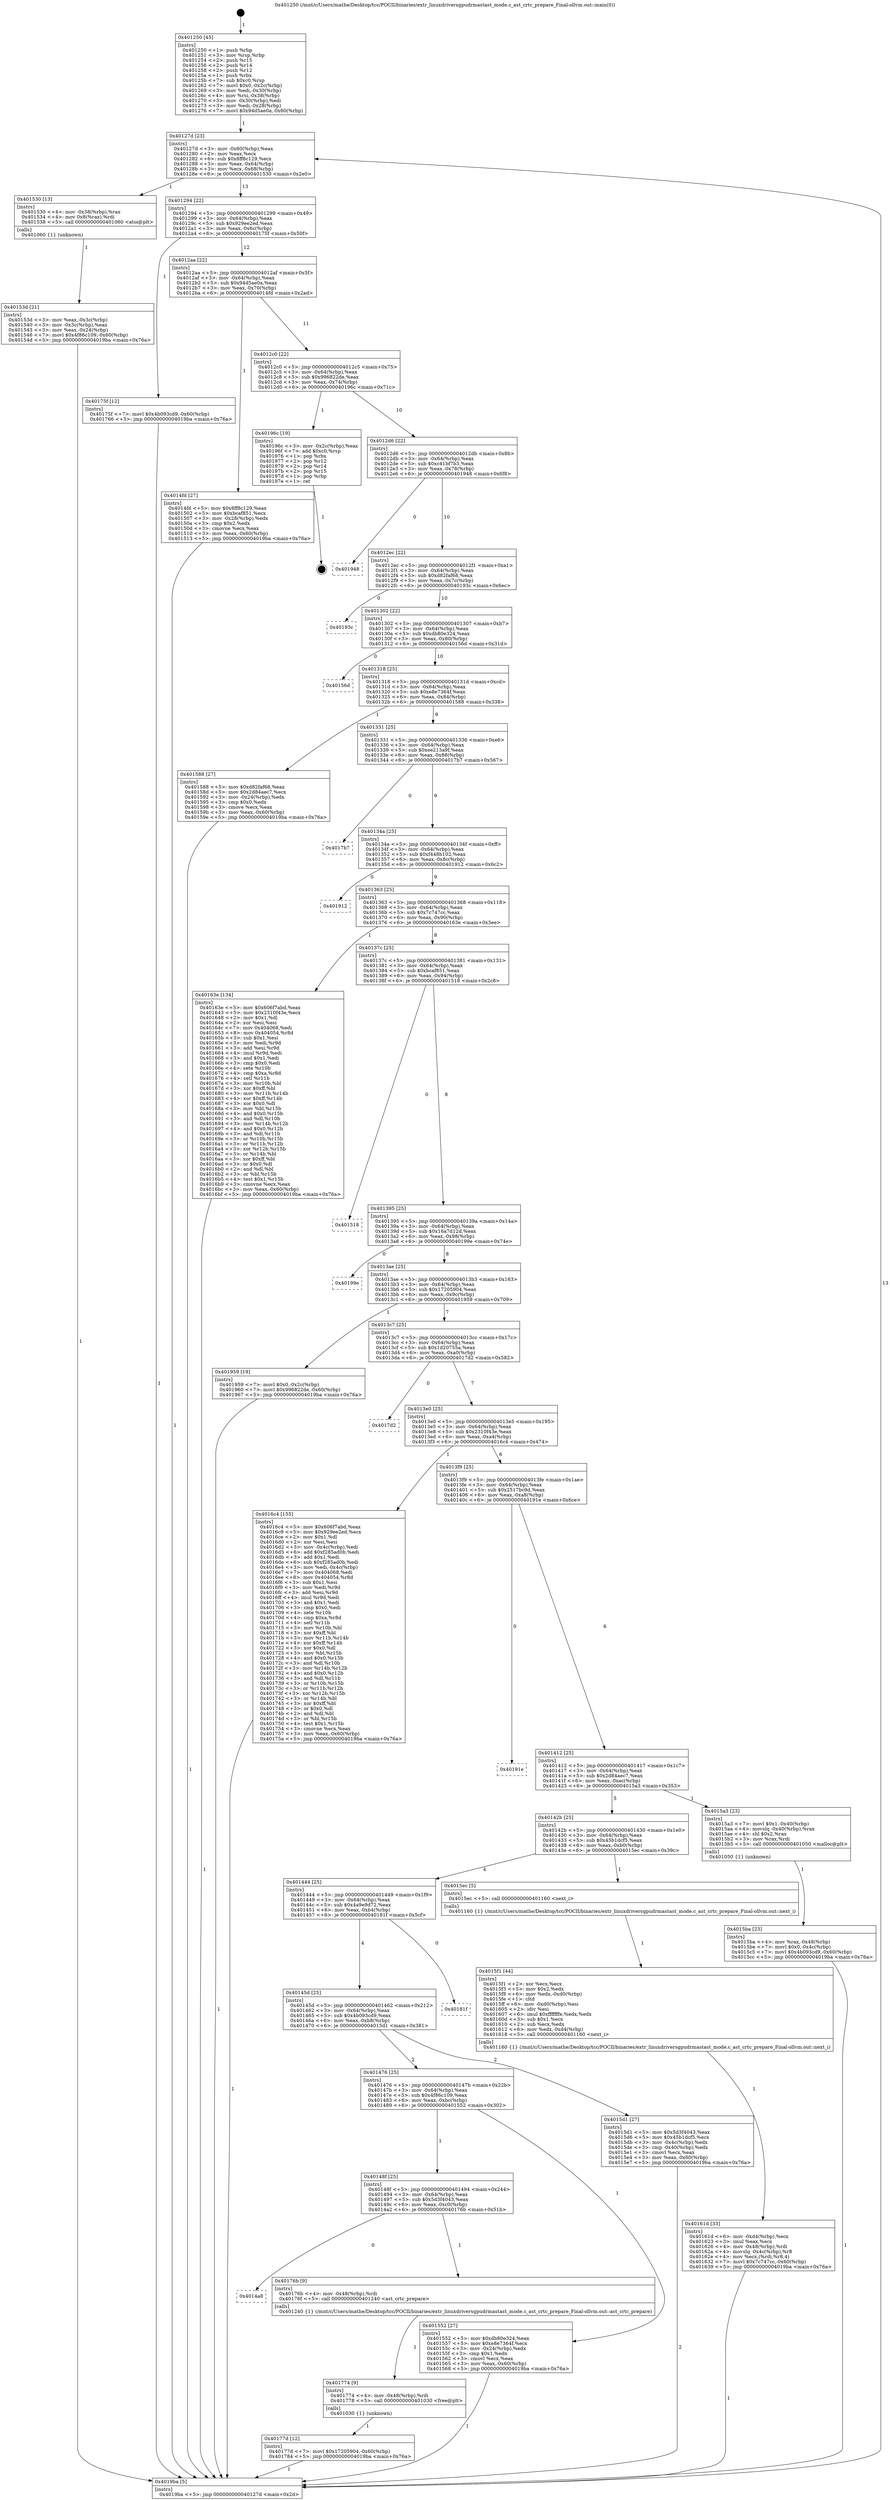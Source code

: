 digraph "0x401250" {
  label = "0x401250 (/mnt/c/Users/mathe/Desktop/tcc/POCII/binaries/extr_linuxdriversgpudrmastast_mode.c_ast_crtc_prepare_Final-ollvm.out::main(0))"
  labelloc = "t"
  node[shape=record]

  Entry [label="",width=0.3,height=0.3,shape=circle,fillcolor=black,style=filled]
  "0x40127d" [label="{
     0x40127d [23]\l
     | [instrs]\l
     &nbsp;&nbsp;0x40127d \<+3\>: mov -0x60(%rbp),%eax\l
     &nbsp;&nbsp;0x401280 \<+2\>: mov %eax,%ecx\l
     &nbsp;&nbsp;0x401282 \<+6\>: sub $0x8ff8c129,%ecx\l
     &nbsp;&nbsp;0x401288 \<+3\>: mov %eax,-0x64(%rbp)\l
     &nbsp;&nbsp;0x40128b \<+3\>: mov %ecx,-0x68(%rbp)\l
     &nbsp;&nbsp;0x40128e \<+6\>: je 0000000000401530 \<main+0x2e0\>\l
  }"]
  "0x401530" [label="{
     0x401530 [13]\l
     | [instrs]\l
     &nbsp;&nbsp;0x401530 \<+4\>: mov -0x38(%rbp),%rax\l
     &nbsp;&nbsp;0x401534 \<+4\>: mov 0x8(%rax),%rdi\l
     &nbsp;&nbsp;0x401538 \<+5\>: call 0000000000401060 \<atoi@plt\>\l
     | [calls]\l
     &nbsp;&nbsp;0x401060 \{1\} (unknown)\l
  }"]
  "0x401294" [label="{
     0x401294 [22]\l
     | [instrs]\l
     &nbsp;&nbsp;0x401294 \<+5\>: jmp 0000000000401299 \<main+0x49\>\l
     &nbsp;&nbsp;0x401299 \<+3\>: mov -0x64(%rbp),%eax\l
     &nbsp;&nbsp;0x40129c \<+5\>: sub $0x929ee2ed,%eax\l
     &nbsp;&nbsp;0x4012a1 \<+3\>: mov %eax,-0x6c(%rbp)\l
     &nbsp;&nbsp;0x4012a4 \<+6\>: je 000000000040175f \<main+0x50f\>\l
  }"]
  Exit [label="",width=0.3,height=0.3,shape=circle,fillcolor=black,style=filled,peripheries=2]
  "0x40175f" [label="{
     0x40175f [12]\l
     | [instrs]\l
     &nbsp;&nbsp;0x40175f \<+7\>: movl $0x4b093cd9,-0x60(%rbp)\l
     &nbsp;&nbsp;0x401766 \<+5\>: jmp 00000000004019ba \<main+0x76a\>\l
  }"]
  "0x4012aa" [label="{
     0x4012aa [22]\l
     | [instrs]\l
     &nbsp;&nbsp;0x4012aa \<+5\>: jmp 00000000004012af \<main+0x5f\>\l
     &nbsp;&nbsp;0x4012af \<+3\>: mov -0x64(%rbp),%eax\l
     &nbsp;&nbsp;0x4012b2 \<+5\>: sub $0x94d5ae0a,%eax\l
     &nbsp;&nbsp;0x4012b7 \<+3\>: mov %eax,-0x70(%rbp)\l
     &nbsp;&nbsp;0x4012ba \<+6\>: je 00000000004014fd \<main+0x2ad\>\l
  }"]
  "0x40177d" [label="{
     0x40177d [12]\l
     | [instrs]\l
     &nbsp;&nbsp;0x40177d \<+7\>: movl $0x17205904,-0x60(%rbp)\l
     &nbsp;&nbsp;0x401784 \<+5\>: jmp 00000000004019ba \<main+0x76a\>\l
  }"]
  "0x4014fd" [label="{
     0x4014fd [27]\l
     | [instrs]\l
     &nbsp;&nbsp;0x4014fd \<+5\>: mov $0x8ff8c129,%eax\l
     &nbsp;&nbsp;0x401502 \<+5\>: mov $0xbcaf851,%ecx\l
     &nbsp;&nbsp;0x401507 \<+3\>: mov -0x28(%rbp),%edx\l
     &nbsp;&nbsp;0x40150a \<+3\>: cmp $0x2,%edx\l
     &nbsp;&nbsp;0x40150d \<+3\>: cmovne %ecx,%eax\l
     &nbsp;&nbsp;0x401510 \<+3\>: mov %eax,-0x60(%rbp)\l
     &nbsp;&nbsp;0x401513 \<+5\>: jmp 00000000004019ba \<main+0x76a\>\l
  }"]
  "0x4012c0" [label="{
     0x4012c0 [22]\l
     | [instrs]\l
     &nbsp;&nbsp;0x4012c0 \<+5\>: jmp 00000000004012c5 \<main+0x75\>\l
     &nbsp;&nbsp;0x4012c5 \<+3\>: mov -0x64(%rbp),%eax\l
     &nbsp;&nbsp;0x4012c8 \<+5\>: sub $0x996822de,%eax\l
     &nbsp;&nbsp;0x4012cd \<+3\>: mov %eax,-0x74(%rbp)\l
     &nbsp;&nbsp;0x4012d0 \<+6\>: je 000000000040196c \<main+0x71c\>\l
  }"]
  "0x4019ba" [label="{
     0x4019ba [5]\l
     | [instrs]\l
     &nbsp;&nbsp;0x4019ba \<+5\>: jmp 000000000040127d \<main+0x2d\>\l
  }"]
  "0x401250" [label="{
     0x401250 [45]\l
     | [instrs]\l
     &nbsp;&nbsp;0x401250 \<+1\>: push %rbp\l
     &nbsp;&nbsp;0x401251 \<+3\>: mov %rsp,%rbp\l
     &nbsp;&nbsp;0x401254 \<+2\>: push %r15\l
     &nbsp;&nbsp;0x401256 \<+2\>: push %r14\l
     &nbsp;&nbsp;0x401258 \<+2\>: push %r12\l
     &nbsp;&nbsp;0x40125a \<+1\>: push %rbx\l
     &nbsp;&nbsp;0x40125b \<+7\>: sub $0xc0,%rsp\l
     &nbsp;&nbsp;0x401262 \<+7\>: movl $0x0,-0x2c(%rbp)\l
     &nbsp;&nbsp;0x401269 \<+3\>: mov %edi,-0x30(%rbp)\l
     &nbsp;&nbsp;0x40126c \<+4\>: mov %rsi,-0x38(%rbp)\l
     &nbsp;&nbsp;0x401270 \<+3\>: mov -0x30(%rbp),%edi\l
     &nbsp;&nbsp;0x401273 \<+3\>: mov %edi,-0x28(%rbp)\l
     &nbsp;&nbsp;0x401276 \<+7\>: movl $0x94d5ae0a,-0x60(%rbp)\l
  }"]
  "0x40153d" [label="{
     0x40153d [21]\l
     | [instrs]\l
     &nbsp;&nbsp;0x40153d \<+3\>: mov %eax,-0x3c(%rbp)\l
     &nbsp;&nbsp;0x401540 \<+3\>: mov -0x3c(%rbp),%eax\l
     &nbsp;&nbsp;0x401543 \<+3\>: mov %eax,-0x24(%rbp)\l
     &nbsp;&nbsp;0x401546 \<+7\>: movl $0x4f86c109,-0x60(%rbp)\l
     &nbsp;&nbsp;0x40154d \<+5\>: jmp 00000000004019ba \<main+0x76a\>\l
  }"]
  "0x401774" [label="{
     0x401774 [9]\l
     | [instrs]\l
     &nbsp;&nbsp;0x401774 \<+4\>: mov -0x48(%rbp),%rdi\l
     &nbsp;&nbsp;0x401778 \<+5\>: call 0000000000401030 \<free@plt\>\l
     | [calls]\l
     &nbsp;&nbsp;0x401030 \{1\} (unknown)\l
  }"]
  "0x40196c" [label="{
     0x40196c [19]\l
     | [instrs]\l
     &nbsp;&nbsp;0x40196c \<+3\>: mov -0x2c(%rbp),%eax\l
     &nbsp;&nbsp;0x40196f \<+7\>: add $0xc0,%rsp\l
     &nbsp;&nbsp;0x401976 \<+1\>: pop %rbx\l
     &nbsp;&nbsp;0x401977 \<+2\>: pop %r12\l
     &nbsp;&nbsp;0x401979 \<+2\>: pop %r14\l
     &nbsp;&nbsp;0x40197b \<+2\>: pop %r15\l
     &nbsp;&nbsp;0x40197d \<+1\>: pop %rbp\l
     &nbsp;&nbsp;0x40197e \<+1\>: ret\l
  }"]
  "0x4012d6" [label="{
     0x4012d6 [22]\l
     | [instrs]\l
     &nbsp;&nbsp;0x4012d6 \<+5\>: jmp 00000000004012db \<main+0x8b\>\l
     &nbsp;&nbsp;0x4012db \<+3\>: mov -0x64(%rbp),%eax\l
     &nbsp;&nbsp;0x4012de \<+5\>: sub $0xc41bf7b3,%eax\l
     &nbsp;&nbsp;0x4012e3 \<+3\>: mov %eax,-0x78(%rbp)\l
     &nbsp;&nbsp;0x4012e6 \<+6\>: je 0000000000401948 \<main+0x6f8\>\l
  }"]
  "0x4014a8" [label="{
     0x4014a8\l
  }", style=dashed]
  "0x401948" [label="{
     0x401948\l
  }", style=dashed]
  "0x4012ec" [label="{
     0x4012ec [22]\l
     | [instrs]\l
     &nbsp;&nbsp;0x4012ec \<+5\>: jmp 00000000004012f1 \<main+0xa1\>\l
     &nbsp;&nbsp;0x4012f1 \<+3\>: mov -0x64(%rbp),%eax\l
     &nbsp;&nbsp;0x4012f4 \<+5\>: sub $0xd82faf68,%eax\l
     &nbsp;&nbsp;0x4012f9 \<+3\>: mov %eax,-0x7c(%rbp)\l
     &nbsp;&nbsp;0x4012fc \<+6\>: je 000000000040193c \<main+0x6ec\>\l
  }"]
  "0x40176b" [label="{
     0x40176b [9]\l
     | [instrs]\l
     &nbsp;&nbsp;0x40176b \<+4\>: mov -0x48(%rbp),%rdi\l
     &nbsp;&nbsp;0x40176f \<+5\>: call 0000000000401240 \<ast_crtc_prepare\>\l
     | [calls]\l
     &nbsp;&nbsp;0x401240 \{1\} (/mnt/c/Users/mathe/Desktop/tcc/POCII/binaries/extr_linuxdriversgpudrmastast_mode.c_ast_crtc_prepare_Final-ollvm.out::ast_crtc_prepare)\l
  }"]
  "0x40193c" [label="{
     0x40193c\l
  }", style=dashed]
  "0x401302" [label="{
     0x401302 [22]\l
     | [instrs]\l
     &nbsp;&nbsp;0x401302 \<+5\>: jmp 0000000000401307 \<main+0xb7\>\l
     &nbsp;&nbsp;0x401307 \<+3\>: mov -0x64(%rbp),%eax\l
     &nbsp;&nbsp;0x40130a \<+5\>: sub $0xdb80e324,%eax\l
     &nbsp;&nbsp;0x40130f \<+3\>: mov %eax,-0x80(%rbp)\l
     &nbsp;&nbsp;0x401312 \<+6\>: je 000000000040156d \<main+0x31d\>\l
  }"]
  "0x40161d" [label="{
     0x40161d [33]\l
     | [instrs]\l
     &nbsp;&nbsp;0x40161d \<+6\>: mov -0xd4(%rbp),%ecx\l
     &nbsp;&nbsp;0x401623 \<+3\>: imul %eax,%ecx\l
     &nbsp;&nbsp;0x401626 \<+4\>: mov -0x48(%rbp),%rdi\l
     &nbsp;&nbsp;0x40162a \<+4\>: movslq -0x4c(%rbp),%r8\l
     &nbsp;&nbsp;0x40162e \<+4\>: mov %ecx,(%rdi,%r8,4)\l
     &nbsp;&nbsp;0x401632 \<+7\>: movl $0x7c747cc,-0x60(%rbp)\l
     &nbsp;&nbsp;0x401639 \<+5\>: jmp 00000000004019ba \<main+0x76a\>\l
  }"]
  "0x40156d" [label="{
     0x40156d\l
  }", style=dashed]
  "0x401318" [label="{
     0x401318 [25]\l
     | [instrs]\l
     &nbsp;&nbsp;0x401318 \<+5\>: jmp 000000000040131d \<main+0xcd\>\l
     &nbsp;&nbsp;0x40131d \<+3\>: mov -0x64(%rbp),%eax\l
     &nbsp;&nbsp;0x401320 \<+5\>: sub $0xe8e7364f,%eax\l
     &nbsp;&nbsp;0x401325 \<+6\>: mov %eax,-0x84(%rbp)\l
     &nbsp;&nbsp;0x40132b \<+6\>: je 0000000000401588 \<main+0x338\>\l
  }"]
  "0x4015f1" [label="{
     0x4015f1 [44]\l
     | [instrs]\l
     &nbsp;&nbsp;0x4015f1 \<+2\>: xor %ecx,%ecx\l
     &nbsp;&nbsp;0x4015f3 \<+5\>: mov $0x2,%edx\l
     &nbsp;&nbsp;0x4015f8 \<+6\>: mov %edx,-0xd0(%rbp)\l
     &nbsp;&nbsp;0x4015fe \<+1\>: cltd\l
     &nbsp;&nbsp;0x4015ff \<+6\>: mov -0xd0(%rbp),%esi\l
     &nbsp;&nbsp;0x401605 \<+2\>: idiv %esi\l
     &nbsp;&nbsp;0x401607 \<+6\>: imul $0xfffffffe,%edx,%edx\l
     &nbsp;&nbsp;0x40160d \<+3\>: sub $0x1,%ecx\l
     &nbsp;&nbsp;0x401610 \<+2\>: sub %ecx,%edx\l
     &nbsp;&nbsp;0x401612 \<+6\>: mov %edx,-0xd4(%rbp)\l
     &nbsp;&nbsp;0x401618 \<+5\>: call 0000000000401160 \<next_i\>\l
     | [calls]\l
     &nbsp;&nbsp;0x401160 \{1\} (/mnt/c/Users/mathe/Desktop/tcc/POCII/binaries/extr_linuxdriversgpudrmastast_mode.c_ast_crtc_prepare_Final-ollvm.out::next_i)\l
  }"]
  "0x401588" [label="{
     0x401588 [27]\l
     | [instrs]\l
     &nbsp;&nbsp;0x401588 \<+5\>: mov $0xd82faf68,%eax\l
     &nbsp;&nbsp;0x40158d \<+5\>: mov $0x2d84aec7,%ecx\l
     &nbsp;&nbsp;0x401592 \<+3\>: mov -0x24(%rbp),%edx\l
     &nbsp;&nbsp;0x401595 \<+3\>: cmp $0x0,%edx\l
     &nbsp;&nbsp;0x401598 \<+3\>: cmove %ecx,%eax\l
     &nbsp;&nbsp;0x40159b \<+3\>: mov %eax,-0x60(%rbp)\l
     &nbsp;&nbsp;0x40159e \<+5\>: jmp 00000000004019ba \<main+0x76a\>\l
  }"]
  "0x401331" [label="{
     0x401331 [25]\l
     | [instrs]\l
     &nbsp;&nbsp;0x401331 \<+5\>: jmp 0000000000401336 \<main+0xe6\>\l
     &nbsp;&nbsp;0x401336 \<+3\>: mov -0x64(%rbp),%eax\l
     &nbsp;&nbsp;0x401339 \<+5\>: sub $0xee213a9f,%eax\l
     &nbsp;&nbsp;0x40133e \<+6\>: mov %eax,-0x88(%rbp)\l
     &nbsp;&nbsp;0x401344 \<+6\>: je 00000000004017b7 \<main+0x567\>\l
  }"]
  "0x4015ba" [label="{
     0x4015ba [23]\l
     | [instrs]\l
     &nbsp;&nbsp;0x4015ba \<+4\>: mov %rax,-0x48(%rbp)\l
     &nbsp;&nbsp;0x4015be \<+7\>: movl $0x0,-0x4c(%rbp)\l
     &nbsp;&nbsp;0x4015c5 \<+7\>: movl $0x4b093cd9,-0x60(%rbp)\l
     &nbsp;&nbsp;0x4015cc \<+5\>: jmp 00000000004019ba \<main+0x76a\>\l
  }"]
  "0x4017b7" [label="{
     0x4017b7\l
  }", style=dashed]
  "0x40134a" [label="{
     0x40134a [25]\l
     | [instrs]\l
     &nbsp;&nbsp;0x40134a \<+5\>: jmp 000000000040134f \<main+0xff\>\l
     &nbsp;&nbsp;0x40134f \<+3\>: mov -0x64(%rbp),%eax\l
     &nbsp;&nbsp;0x401352 \<+5\>: sub $0xf448b102,%eax\l
     &nbsp;&nbsp;0x401357 \<+6\>: mov %eax,-0x8c(%rbp)\l
     &nbsp;&nbsp;0x40135d \<+6\>: je 0000000000401912 \<main+0x6c2\>\l
  }"]
  "0x40148f" [label="{
     0x40148f [25]\l
     | [instrs]\l
     &nbsp;&nbsp;0x40148f \<+5\>: jmp 0000000000401494 \<main+0x244\>\l
     &nbsp;&nbsp;0x401494 \<+3\>: mov -0x64(%rbp),%eax\l
     &nbsp;&nbsp;0x401497 \<+5\>: sub $0x5d3f4043,%eax\l
     &nbsp;&nbsp;0x40149c \<+6\>: mov %eax,-0xc0(%rbp)\l
     &nbsp;&nbsp;0x4014a2 \<+6\>: je 000000000040176b \<main+0x51b\>\l
  }"]
  "0x401912" [label="{
     0x401912\l
  }", style=dashed]
  "0x401363" [label="{
     0x401363 [25]\l
     | [instrs]\l
     &nbsp;&nbsp;0x401363 \<+5\>: jmp 0000000000401368 \<main+0x118\>\l
     &nbsp;&nbsp;0x401368 \<+3\>: mov -0x64(%rbp),%eax\l
     &nbsp;&nbsp;0x40136b \<+5\>: sub $0x7c747cc,%eax\l
     &nbsp;&nbsp;0x401370 \<+6\>: mov %eax,-0x90(%rbp)\l
     &nbsp;&nbsp;0x401376 \<+6\>: je 000000000040163e \<main+0x3ee\>\l
  }"]
  "0x401552" [label="{
     0x401552 [27]\l
     | [instrs]\l
     &nbsp;&nbsp;0x401552 \<+5\>: mov $0xdb80e324,%eax\l
     &nbsp;&nbsp;0x401557 \<+5\>: mov $0xe8e7364f,%ecx\l
     &nbsp;&nbsp;0x40155c \<+3\>: mov -0x24(%rbp),%edx\l
     &nbsp;&nbsp;0x40155f \<+3\>: cmp $0x1,%edx\l
     &nbsp;&nbsp;0x401562 \<+3\>: cmovl %ecx,%eax\l
     &nbsp;&nbsp;0x401565 \<+3\>: mov %eax,-0x60(%rbp)\l
     &nbsp;&nbsp;0x401568 \<+5\>: jmp 00000000004019ba \<main+0x76a\>\l
  }"]
  "0x40163e" [label="{
     0x40163e [134]\l
     | [instrs]\l
     &nbsp;&nbsp;0x40163e \<+5\>: mov $0x606f7abd,%eax\l
     &nbsp;&nbsp;0x401643 \<+5\>: mov $0x2310f43e,%ecx\l
     &nbsp;&nbsp;0x401648 \<+2\>: mov $0x1,%dl\l
     &nbsp;&nbsp;0x40164a \<+2\>: xor %esi,%esi\l
     &nbsp;&nbsp;0x40164c \<+7\>: mov 0x404068,%edi\l
     &nbsp;&nbsp;0x401653 \<+8\>: mov 0x404054,%r8d\l
     &nbsp;&nbsp;0x40165b \<+3\>: sub $0x1,%esi\l
     &nbsp;&nbsp;0x40165e \<+3\>: mov %edi,%r9d\l
     &nbsp;&nbsp;0x401661 \<+3\>: add %esi,%r9d\l
     &nbsp;&nbsp;0x401664 \<+4\>: imul %r9d,%edi\l
     &nbsp;&nbsp;0x401668 \<+3\>: and $0x1,%edi\l
     &nbsp;&nbsp;0x40166b \<+3\>: cmp $0x0,%edi\l
     &nbsp;&nbsp;0x40166e \<+4\>: sete %r10b\l
     &nbsp;&nbsp;0x401672 \<+4\>: cmp $0xa,%r8d\l
     &nbsp;&nbsp;0x401676 \<+4\>: setl %r11b\l
     &nbsp;&nbsp;0x40167a \<+3\>: mov %r10b,%bl\l
     &nbsp;&nbsp;0x40167d \<+3\>: xor $0xff,%bl\l
     &nbsp;&nbsp;0x401680 \<+3\>: mov %r11b,%r14b\l
     &nbsp;&nbsp;0x401683 \<+4\>: xor $0xff,%r14b\l
     &nbsp;&nbsp;0x401687 \<+3\>: xor $0x0,%dl\l
     &nbsp;&nbsp;0x40168a \<+3\>: mov %bl,%r15b\l
     &nbsp;&nbsp;0x40168d \<+4\>: and $0x0,%r15b\l
     &nbsp;&nbsp;0x401691 \<+3\>: and %dl,%r10b\l
     &nbsp;&nbsp;0x401694 \<+3\>: mov %r14b,%r12b\l
     &nbsp;&nbsp;0x401697 \<+4\>: and $0x0,%r12b\l
     &nbsp;&nbsp;0x40169b \<+3\>: and %dl,%r11b\l
     &nbsp;&nbsp;0x40169e \<+3\>: or %r10b,%r15b\l
     &nbsp;&nbsp;0x4016a1 \<+3\>: or %r11b,%r12b\l
     &nbsp;&nbsp;0x4016a4 \<+3\>: xor %r12b,%r15b\l
     &nbsp;&nbsp;0x4016a7 \<+3\>: or %r14b,%bl\l
     &nbsp;&nbsp;0x4016aa \<+3\>: xor $0xff,%bl\l
     &nbsp;&nbsp;0x4016ad \<+3\>: or $0x0,%dl\l
     &nbsp;&nbsp;0x4016b0 \<+2\>: and %dl,%bl\l
     &nbsp;&nbsp;0x4016b2 \<+3\>: or %bl,%r15b\l
     &nbsp;&nbsp;0x4016b5 \<+4\>: test $0x1,%r15b\l
     &nbsp;&nbsp;0x4016b9 \<+3\>: cmovne %ecx,%eax\l
     &nbsp;&nbsp;0x4016bc \<+3\>: mov %eax,-0x60(%rbp)\l
     &nbsp;&nbsp;0x4016bf \<+5\>: jmp 00000000004019ba \<main+0x76a\>\l
  }"]
  "0x40137c" [label="{
     0x40137c [25]\l
     | [instrs]\l
     &nbsp;&nbsp;0x40137c \<+5\>: jmp 0000000000401381 \<main+0x131\>\l
     &nbsp;&nbsp;0x401381 \<+3\>: mov -0x64(%rbp),%eax\l
     &nbsp;&nbsp;0x401384 \<+5\>: sub $0xbcaf851,%eax\l
     &nbsp;&nbsp;0x401389 \<+6\>: mov %eax,-0x94(%rbp)\l
     &nbsp;&nbsp;0x40138f \<+6\>: je 0000000000401518 \<main+0x2c8\>\l
  }"]
  "0x401476" [label="{
     0x401476 [25]\l
     | [instrs]\l
     &nbsp;&nbsp;0x401476 \<+5\>: jmp 000000000040147b \<main+0x22b\>\l
     &nbsp;&nbsp;0x40147b \<+3\>: mov -0x64(%rbp),%eax\l
     &nbsp;&nbsp;0x40147e \<+5\>: sub $0x4f86c109,%eax\l
     &nbsp;&nbsp;0x401483 \<+6\>: mov %eax,-0xbc(%rbp)\l
     &nbsp;&nbsp;0x401489 \<+6\>: je 0000000000401552 \<main+0x302\>\l
  }"]
  "0x401518" [label="{
     0x401518\l
  }", style=dashed]
  "0x401395" [label="{
     0x401395 [25]\l
     | [instrs]\l
     &nbsp;&nbsp;0x401395 \<+5\>: jmp 000000000040139a \<main+0x14a\>\l
     &nbsp;&nbsp;0x40139a \<+3\>: mov -0x64(%rbp),%eax\l
     &nbsp;&nbsp;0x40139d \<+5\>: sub $0x16a7d12d,%eax\l
     &nbsp;&nbsp;0x4013a2 \<+6\>: mov %eax,-0x98(%rbp)\l
     &nbsp;&nbsp;0x4013a8 \<+6\>: je 000000000040199e \<main+0x74e\>\l
  }"]
  "0x4015d1" [label="{
     0x4015d1 [27]\l
     | [instrs]\l
     &nbsp;&nbsp;0x4015d1 \<+5\>: mov $0x5d3f4043,%eax\l
     &nbsp;&nbsp;0x4015d6 \<+5\>: mov $0x45b1dcf5,%ecx\l
     &nbsp;&nbsp;0x4015db \<+3\>: mov -0x4c(%rbp),%edx\l
     &nbsp;&nbsp;0x4015de \<+3\>: cmp -0x40(%rbp),%edx\l
     &nbsp;&nbsp;0x4015e1 \<+3\>: cmovl %ecx,%eax\l
     &nbsp;&nbsp;0x4015e4 \<+3\>: mov %eax,-0x60(%rbp)\l
     &nbsp;&nbsp;0x4015e7 \<+5\>: jmp 00000000004019ba \<main+0x76a\>\l
  }"]
  "0x40199e" [label="{
     0x40199e\l
  }", style=dashed]
  "0x4013ae" [label="{
     0x4013ae [25]\l
     | [instrs]\l
     &nbsp;&nbsp;0x4013ae \<+5\>: jmp 00000000004013b3 \<main+0x163\>\l
     &nbsp;&nbsp;0x4013b3 \<+3\>: mov -0x64(%rbp),%eax\l
     &nbsp;&nbsp;0x4013b6 \<+5\>: sub $0x17205904,%eax\l
     &nbsp;&nbsp;0x4013bb \<+6\>: mov %eax,-0x9c(%rbp)\l
     &nbsp;&nbsp;0x4013c1 \<+6\>: je 0000000000401959 \<main+0x709\>\l
  }"]
  "0x40145d" [label="{
     0x40145d [25]\l
     | [instrs]\l
     &nbsp;&nbsp;0x40145d \<+5\>: jmp 0000000000401462 \<main+0x212\>\l
     &nbsp;&nbsp;0x401462 \<+3\>: mov -0x64(%rbp),%eax\l
     &nbsp;&nbsp;0x401465 \<+5\>: sub $0x4b093cd9,%eax\l
     &nbsp;&nbsp;0x40146a \<+6\>: mov %eax,-0xb8(%rbp)\l
     &nbsp;&nbsp;0x401470 \<+6\>: je 00000000004015d1 \<main+0x381\>\l
  }"]
  "0x401959" [label="{
     0x401959 [19]\l
     | [instrs]\l
     &nbsp;&nbsp;0x401959 \<+7\>: movl $0x0,-0x2c(%rbp)\l
     &nbsp;&nbsp;0x401960 \<+7\>: movl $0x996822de,-0x60(%rbp)\l
     &nbsp;&nbsp;0x401967 \<+5\>: jmp 00000000004019ba \<main+0x76a\>\l
  }"]
  "0x4013c7" [label="{
     0x4013c7 [25]\l
     | [instrs]\l
     &nbsp;&nbsp;0x4013c7 \<+5\>: jmp 00000000004013cc \<main+0x17c\>\l
     &nbsp;&nbsp;0x4013cc \<+3\>: mov -0x64(%rbp),%eax\l
     &nbsp;&nbsp;0x4013cf \<+5\>: sub $0x1d20755a,%eax\l
     &nbsp;&nbsp;0x4013d4 \<+6\>: mov %eax,-0xa0(%rbp)\l
     &nbsp;&nbsp;0x4013da \<+6\>: je 00000000004017d2 \<main+0x582\>\l
  }"]
  "0x40181f" [label="{
     0x40181f\l
  }", style=dashed]
  "0x4017d2" [label="{
     0x4017d2\l
  }", style=dashed]
  "0x4013e0" [label="{
     0x4013e0 [25]\l
     | [instrs]\l
     &nbsp;&nbsp;0x4013e0 \<+5\>: jmp 00000000004013e5 \<main+0x195\>\l
     &nbsp;&nbsp;0x4013e5 \<+3\>: mov -0x64(%rbp),%eax\l
     &nbsp;&nbsp;0x4013e8 \<+5\>: sub $0x2310f43e,%eax\l
     &nbsp;&nbsp;0x4013ed \<+6\>: mov %eax,-0xa4(%rbp)\l
     &nbsp;&nbsp;0x4013f3 \<+6\>: je 00000000004016c4 \<main+0x474\>\l
  }"]
  "0x401444" [label="{
     0x401444 [25]\l
     | [instrs]\l
     &nbsp;&nbsp;0x401444 \<+5\>: jmp 0000000000401449 \<main+0x1f9\>\l
     &nbsp;&nbsp;0x401449 \<+3\>: mov -0x64(%rbp),%eax\l
     &nbsp;&nbsp;0x40144c \<+5\>: sub $0x4a9e9d72,%eax\l
     &nbsp;&nbsp;0x401451 \<+6\>: mov %eax,-0xb4(%rbp)\l
     &nbsp;&nbsp;0x401457 \<+6\>: je 000000000040181f \<main+0x5cf\>\l
  }"]
  "0x4016c4" [label="{
     0x4016c4 [155]\l
     | [instrs]\l
     &nbsp;&nbsp;0x4016c4 \<+5\>: mov $0x606f7abd,%eax\l
     &nbsp;&nbsp;0x4016c9 \<+5\>: mov $0x929ee2ed,%ecx\l
     &nbsp;&nbsp;0x4016ce \<+2\>: mov $0x1,%dl\l
     &nbsp;&nbsp;0x4016d0 \<+2\>: xor %esi,%esi\l
     &nbsp;&nbsp;0x4016d2 \<+3\>: mov -0x4c(%rbp),%edi\l
     &nbsp;&nbsp;0x4016d5 \<+6\>: add $0xf285ad0b,%edi\l
     &nbsp;&nbsp;0x4016db \<+3\>: add $0x1,%edi\l
     &nbsp;&nbsp;0x4016de \<+6\>: sub $0xf285ad0b,%edi\l
     &nbsp;&nbsp;0x4016e4 \<+3\>: mov %edi,-0x4c(%rbp)\l
     &nbsp;&nbsp;0x4016e7 \<+7\>: mov 0x404068,%edi\l
     &nbsp;&nbsp;0x4016ee \<+8\>: mov 0x404054,%r8d\l
     &nbsp;&nbsp;0x4016f6 \<+3\>: sub $0x1,%esi\l
     &nbsp;&nbsp;0x4016f9 \<+3\>: mov %edi,%r9d\l
     &nbsp;&nbsp;0x4016fc \<+3\>: add %esi,%r9d\l
     &nbsp;&nbsp;0x4016ff \<+4\>: imul %r9d,%edi\l
     &nbsp;&nbsp;0x401703 \<+3\>: and $0x1,%edi\l
     &nbsp;&nbsp;0x401706 \<+3\>: cmp $0x0,%edi\l
     &nbsp;&nbsp;0x401709 \<+4\>: sete %r10b\l
     &nbsp;&nbsp;0x40170d \<+4\>: cmp $0xa,%r8d\l
     &nbsp;&nbsp;0x401711 \<+4\>: setl %r11b\l
     &nbsp;&nbsp;0x401715 \<+3\>: mov %r10b,%bl\l
     &nbsp;&nbsp;0x401718 \<+3\>: xor $0xff,%bl\l
     &nbsp;&nbsp;0x40171b \<+3\>: mov %r11b,%r14b\l
     &nbsp;&nbsp;0x40171e \<+4\>: xor $0xff,%r14b\l
     &nbsp;&nbsp;0x401722 \<+3\>: xor $0x0,%dl\l
     &nbsp;&nbsp;0x401725 \<+3\>: mov %bl,%r15b\l
     &nbsp;&nbsp;0x401728 \<+4\>: and $0x0,%r15b\l
     &nbsp;&nbsp;0x40172c \<+3\>: and %dl,%r10b\l
     &nbsp;&nbsp;0x40172f \<+3\>: mov %r14b,%r12b\l
     &nbsp;&nbsp;0x401732 \<+4\>: and $0x0,%r12b\l
     &nbsp;&nbsp;0x401736 \<+3\>: and %dl,%r11b\l
     &nbsp;&nbsp;0x401739 \<+3\>: or %r10b,%r15b\l
     &nbsp;&nbsp;0x40173c \<+3\>: or %r11b,%r12b\l
     &nbsp;&nbsp;0x40173f \<+3\>: xor %r12b,%r15b\l
     &nbsp;&nbsp;0x401742 \<+3\>: or %r14b,%bl\l
     &nbsp;&nbsp;0x401745 \<+3\>: xor $0xff,%bl\l
     &nbsp;&nbsp;0x401748 \<+3\>: or $0x0,%dl\l
     &nbsp;&nbsp;0x40174b \<+2\>: and %dl,%bl\l
     &nbsp;&nbsp;0x40174d \<+3\>: or %bl,%r15b\l
     &nbsp;&nbsp;0x401750 \<+4\>: test $0x1,%r15b\l
     &nbsp;&nbsp;0x401754 \<+3\>: cmovne %ecx,%eax\l
     &nbsp;&nbsp;0x401757 \<+3\>: mov %eax,-0x60(%rbp)\l
     &nbsp;&nbsp;0x40175a \<+5\>: jmp 00000000004019ba \<main+0x76a\>\l
  }"]
  "0x4013f9" [label="{
     0x4013f9 [25]\l
     | [instrs]\l
     &nbsp;&nbsp;0x4013f9 \<+5\>: jmp 00000000004013fe \<main+0x1ae\>\l
     &nbsp;&nbsp;0x4013fe \<+3\>: mov -0x64(%rbp),%eax\l
     &nbsp;&nbsp;0x401401 \<+5\>: sub $0x2517bc9d,%eax\l
     &nbsp;&nbsp;0x401406 \<+6\>: mov %eax,-0xa8(%rbp)\l
     &nbsp;&nbsp;0x40140c \<+6\>: je 000000000040191e \<main+0x6ce\>\l
  }"]
  "0x4015ec" [label="{
     0x4015ec [5]\l
     | [instrs]\l
     &nbsp;&nbsp;0x4015ec \<+5\>: call 0000000000401160 \<next_i\>\l
     | [calls]\l
     &nbsp;&nbsp;0x401160 \{1\} (/mnt/c/Users/mathe/Desktop/tcc/POCII/binaries/extr_linuxdriversgpudrmastast_mode.c_ast_crtc_prepare_Final-ollvm.out::next_i)\l
  }"]
  "0x40191e" [label="{
     0x40191e\l
  }", style=dashed]
  "0x401412" [label="{
     0x401412 [25]\l
     | [instrs]\l
     &nbsp;&nbsp;0x401412 \<+5\>: jmp 0000000000401417 \<main+0x1c7\>\l
     &nbsp;&nbsp;0x401417 \<+3\>: mov -0x64(%rbp),%eax\l
     &nbsp;&nbsp;0x40141a \<+5\>: sub $0x2d84aec7,%eax\l
     &nbsp;&nbsp;0x40141f \<+6\>: mov %eax,-0xac(%rbp)\l
     &nbsp;&nbsp;0x401425 \<+6\>: je 00000000004015a3 \<main+0x353\>\l
  }"]
  "0x40142b" [label="{
     0x40142b [25]\l
     | [instrs]\l
     &nbsp;&nbsp;0x40142b \<+5\>: jmp 0000000000401430 \<main+0x1e0\>\l
     &nbsp;&nbsp;0x401430 \<+3\>: mov -0x64(%rbp),%eax\l
     &nbsp;&nbsp;0x401433 \<+5\>: sub $0x45b1dcf5,%eax\l
     &nbsp;&nbsp;0x401438 \<+6\>: mov %eax,-0xb0(%rbp)\l
     &nbsp;&nbsp;0x40143e \<+6\>: je 00000000004015ec \<main+0x39c\>\l
  }"]
  "0x4015a3" [label="{
     0x4015a3 [23]\l
     | [instrs]\l
     &nbsp;&nbsp;0x4015a3 \<+7\>: movl $0x1,-0x40(%rbp)\l
     &nbsp;&nbsp;0x4015aa \<+4\>: movslq -0x40(%rbp),%rax\l
     &nbsp;&nbsp;0x4015ae \<+4\>: shl $0x2,%rax\l
     &nbsp;&nbsp;0x4015b2 \<+3\>: mov %rax,%rdi\l
     &nbsp;&nbsp;0x4015b5 \<+5\>: call 0000000000401050 \<malloc@plt\>\l
     | [calls]\l
     &nbsp;&nbsp;0x401050 \{1\} (unknown)\l
  }"]
  Entry -> "0x401250" [label=" 1"]
  "0x40127d" -> "0x401530" [label=" 1"]
  "0x40127d" -> "0x401294" [label=" 13"]
  "0x40196c" -> Exit [label=" 1"]
  "0x401294" -> "0x40175f" [label=" 1"]
  "0x401294" -> "0x4012aa" [label=" 12"]
  "0x401959" -> "0x4019ba" [label=" 1"]
  "0x4012aa" -> "0x4014fd" [label=" 1"]
  "0x4012aa" -> "0x4012c0" [label=" 11"]
  "0x4014fd" -> "0x4019ba" [label=" 1"]
  "0x401250" -> "0x40127d" [label=" 1"]
  "0x4019ba" -> "0x40127d" [label=" 13"]
  "0x401530" -> "0x40153d" [label=" 1"]
  "0x40153d" -> "0x4019ba" [label=" 1"]
  "0x40177d" -> "0x4019ba" [label=" 1"]
  "0x4012c0" -> "0x40196c" [label=" 1"]
  "0x4012c0" -> "0x4012d6" [label=" 10"]
  "0x401774" -> "0x40177d" [label=" 1"]
  "0x4012d6" -> "0x401948" [label=" 0"]
  "0x4012d6" -> "0x4012ec" [label=" 10"]
  "0x40176b" -> "0x401774" [label=" 1"]
  "0x4012ec" -> "0x40193c" [label=" 0"]
  "0x4012ec" -> "0x401302" [label=" 10"]
  "0x40148f" -> "0x4014a8" [label=" 0"]
  "0x401302" -> "0x40156d" [label=" 0"]
  "0x401302" -> "0x401318" [label=" 10"]
  "0x40148f" -> "0x40176b" [label=" 1"]
  "0x401318" -> "0x401588" [label=" 1"]
  "0x401318" -> "0x401331" [label=" 9"]
  "0x40175f" -> "0x4019ba" [label=" 1"]
  "0x401331" -> "0x4017b7" [label=" 0"]
  "0x401331" -> "0x40134a" [label=" 9"]
  "0x4016c4" -> "0x4019ba" [label=" 1"]
  "0x40134a" -> "0x401912" [label=" 0"]
  "0x40134a" -> "0x401363" [label=" 9"]
  "0x40163e" -> "0x4019ba" [label=" 1"]
  "0x401363" -> "0x40163e" [label=" 1"]
  "0x401363" -> "0x40137c" [label=" 8"]
  "0x40161d" -> "0x4019ba" [label=" 1"]
  "0x40137c" -> "0x401518" [label=" 0"]
  "0x40137c" -> "0x401395" [label=" 8"]
  "0x4015ec" -> "0x4015f1" [label=" 1"]
  "0x401395" -> "0x40199e" [label=" 0"]
  "0x401395" -> "0x4013ae" [label=" 8"]
  "0x4015d1" -> "0x4019ba" [label=" 2"]
  "0x4013ae" -> "0x401959" [label=" 1"]
  "0x4013ae" -> "0x4013c7" [label=" 7"]
  "0x4015a3" -> "0x4015ba" [label=" 1"]
  "0x4013c7" -> "0x4017d2" [label=" 0"]
  "0x4013c7" -> "0x4013e0" [label=" 7"]
  "0x401588" -> "0x4019ba" [label=" 1"]
  "0x4013e0" -> "0x4016c4" [label=" 1"]
  "0x4013e0" -> "0x4013f9" [label=" 6"]
  "0x401476" -> "0x40148f" [label=" 1"]
  "0x4013f9" -> "0x40191e" [label=" 0"]
  "0x4013f9" -> "0x401412" [label=" 6"]
  "0x401476" -> "0x401552" [label=" 1"]
  "0x401412" -> "0x4015a3" [label=" 1"]
  "0x401412" -> "0x40142b" [label=" 5"]
  "0x4015f1" -> "0x40161d" [label=" 1"]
  "0x40142b" -> "0x4015ec" [label=" 1"]
  "0x40142b" -> "0x401444" [label=" 4"]
  "0x401552" -> "0x4019ba" [label=" 1"]
  "0x401444" -> "0x40181f" [label=" 0"]
  "0x401444" -> "0x40145d" [label=" 4"]
  "0x4015ba" -> "0x4019ba" [label=" 1"]
  "0x40145d" -> "0x4015d1" [label=" 2"]
  "0x40145d" -> "0x401476" [label=" 2"]
}
